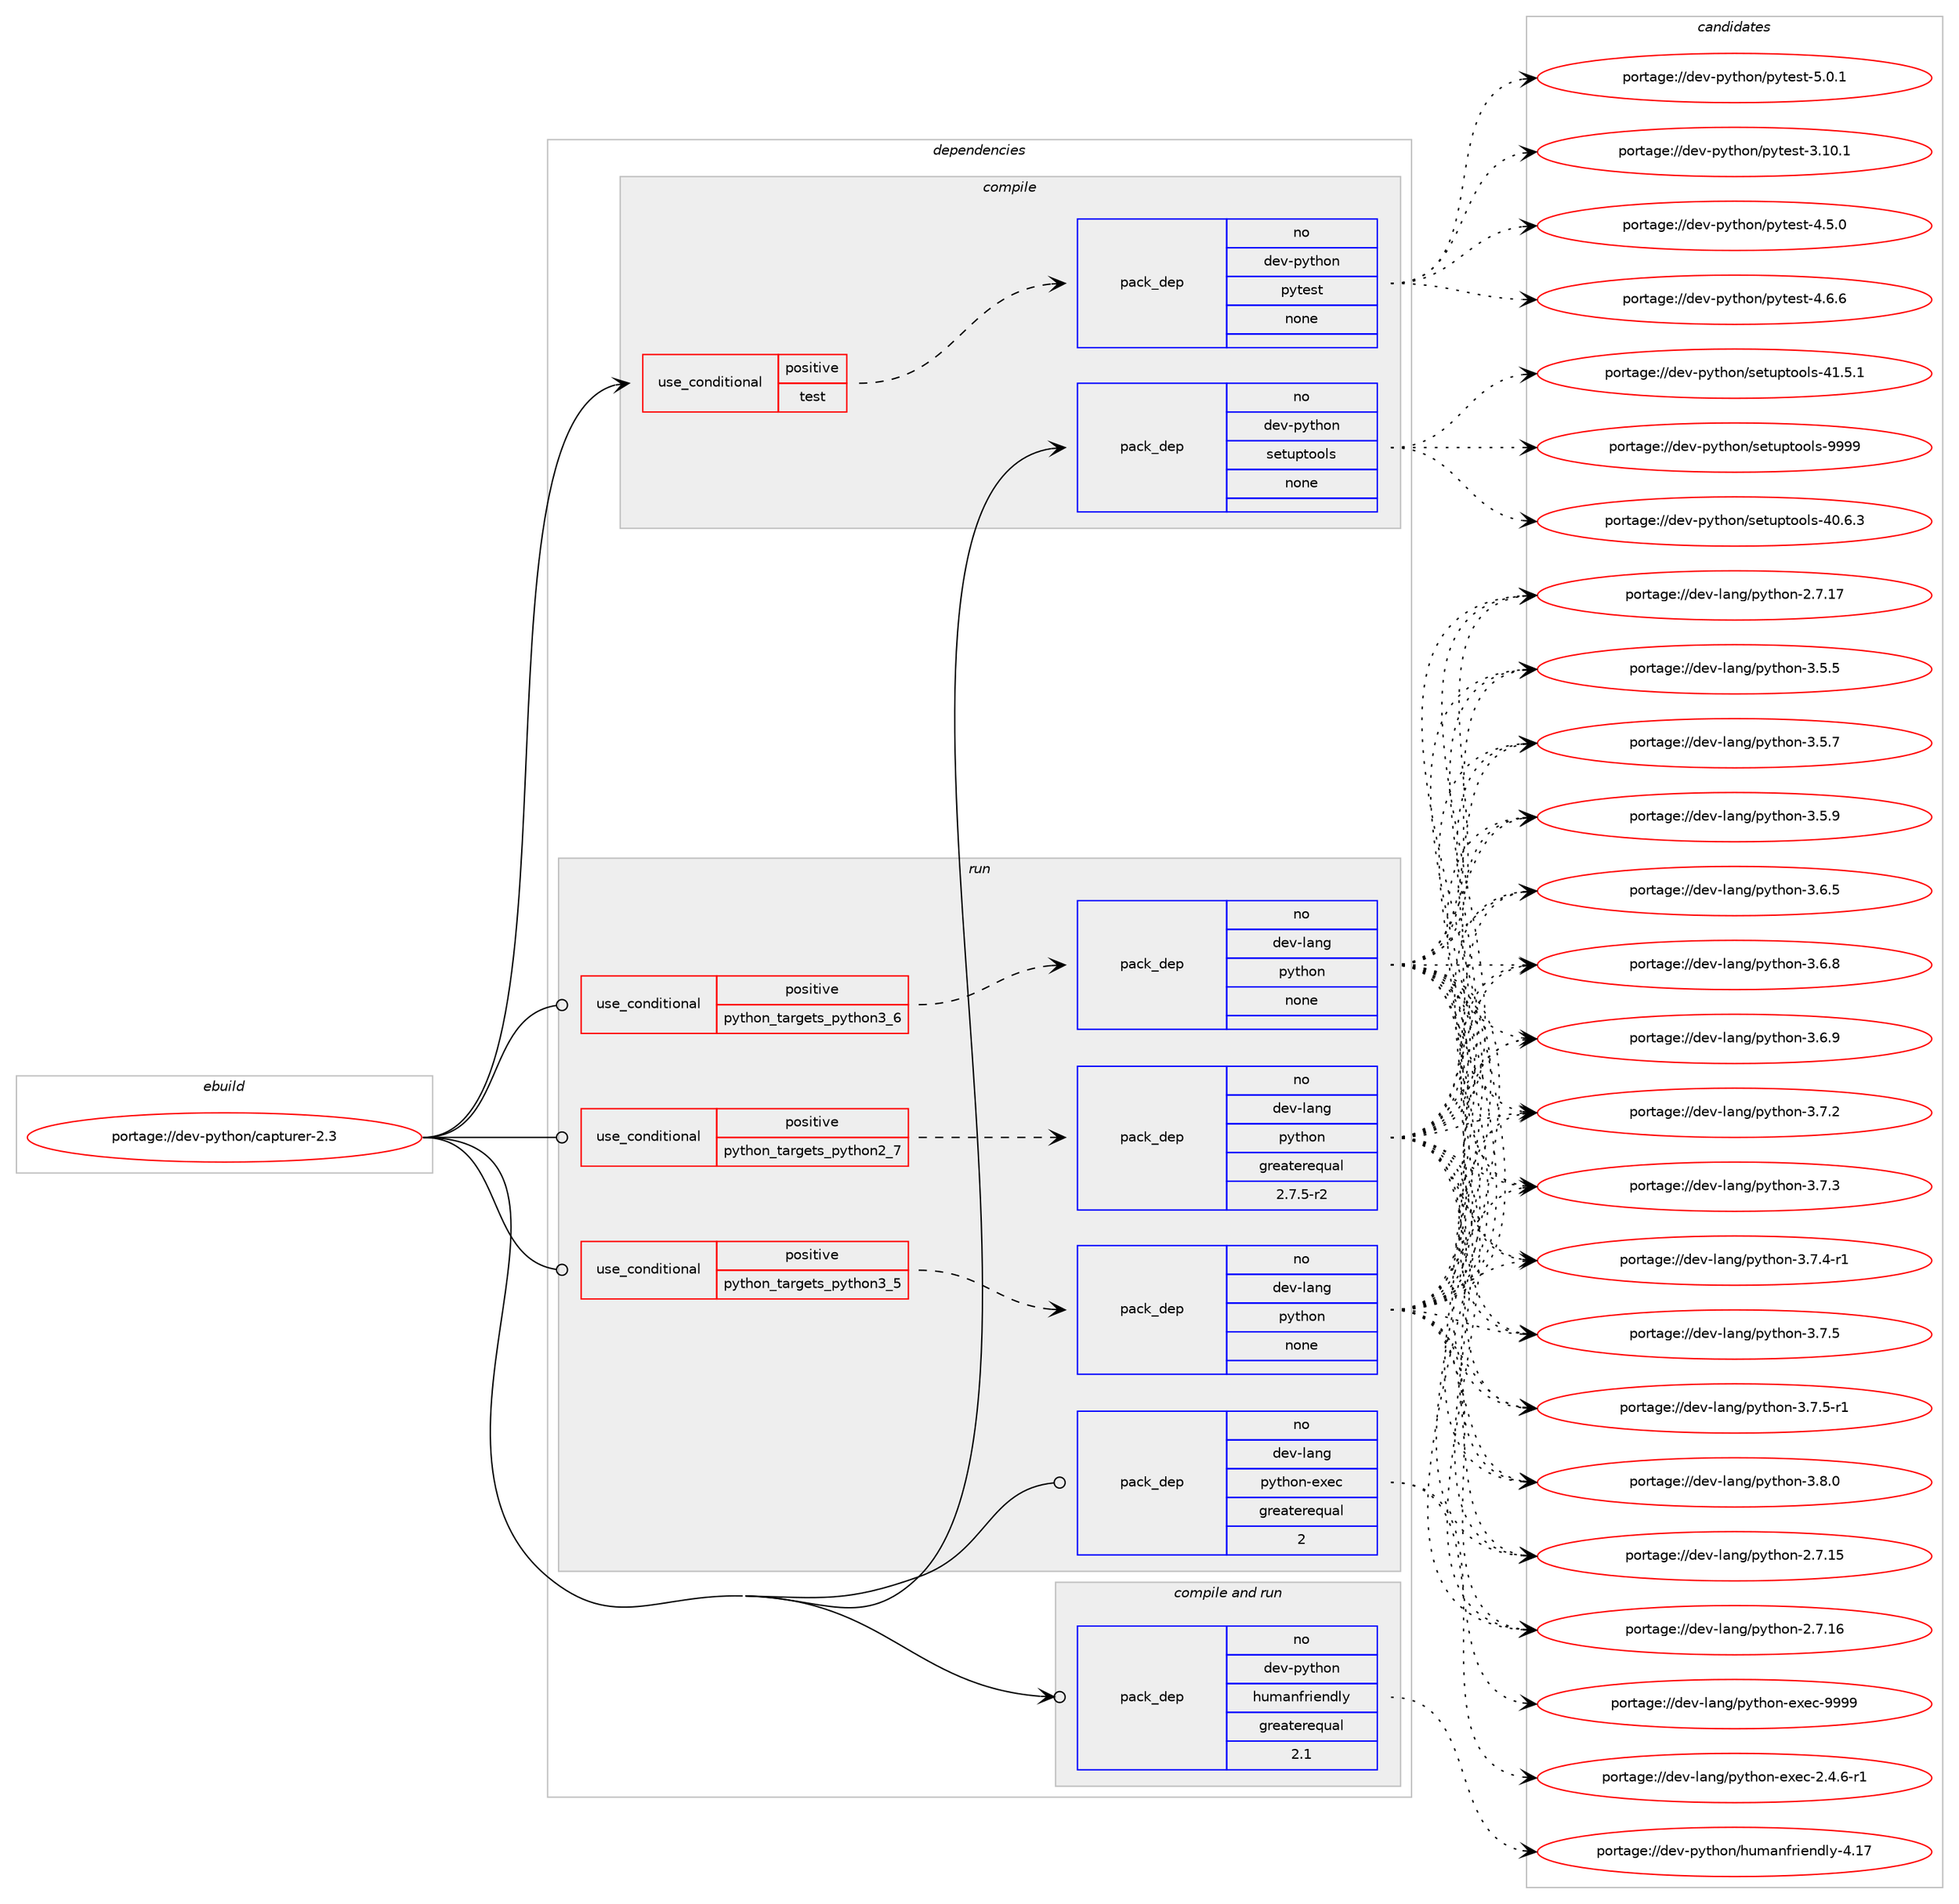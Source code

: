 digraph prolog {

# *************
# Graph options
# *************

newrank=true;
concentrate=true;
compound=true;
graph [rankdir=LR,fontname=Helvetica,fontsize=10,ranksep=1.5];#, ranksep=2.5, nodesep=0.2];
edge  [arrowhead=vee];
node  [fontname=Helvetica,fontsize=10];

# **********
# The ebuild
# **********

subgraph cluster_leftcol {
color=gray;
rank=same;
label=<<i>ebuild</i>>;
id [label="portage://dev-python/capturer-2.3", color=red, width=4, href="../dev-python/capturer-2.3.svg"];
}

# ****************
# The dependencies
# ****************

subgraph cluster_midcol {
color=gray;
label=<<i>dependencies</i>>;
subgraph cluster_compile {
fillcolor="#eeeeee";
style=filled;
label=<<i>compile</i>>;
subgraph cond26575 {
dependency133049 [label=<<TABLE BORDER="0" CELLBORDER="1" CELLSPACING="0" CELLPADDING="4"><TR><TD ROWSPAN="3" CELLPADDING="10">use_conditional</TD></TR><TR><TD>positive</TD></TR><TR><TD>test</TD></TR></TABLE>>, shape=none, color=red];
subgraph pack103162 {
dependency133050 [label=<<TABLE BORDER="0" CELLBORDER="1" CELLSPACING="0" CELLPADDING="4" WIDTH="220"><TR><TD ROWSPAN="6" CELLPADDING="30">pack_dep</TD></TR><TR><TD WIDTH="110">no</TD></TR><TR><TD>dev-python</TD></TR><TR><TD>pytest</TD></TR><TR><TD>none</TD></TR><TR><TD></TD></TR></TABLE>>, shape=none, color=blue];
}
dependency133049:e -> dependency133050:w [weight=20,style="dashed",arrowhead="vee"];
}
id:e -> dependency133049:w [weight=20,style="solid",arrowhead="vee"];
subgraph pack103163 {
dependency133051 [label=<<TABLE BORDER="0" CELLBORDER="1" CELLSPACING="0" CELLPADDING="4" WIDTH="220"><TR><TD ROWSPAN="6" CELLPADDING="30">pack_dep</TD></TR><TR><TD WIDTH="110">no</TD></TR><TR><TD>dev-python</TD></TR><TR><TD>setuptools</TD></TR><TR><TD>none</TD></TR><TR><TD></TD></TR></TABLE>>, shape=none, color=blue];
}
id:e -> dependency133051:w [weight=20,style="solid",arrowhead="vee"];
}
subgraph cluster_compileandrun {
fillcolor="#eeeeee";
style=filled;
label=<<i>compile and run</i>>;
subgraph pack103164 {
dependency133052 [label=<<TABLE BORDER="0" CELLBORDER="1" CELLSPACING="0" CELLPADDING="4" WIDTH="220"><TR><TD ROWSPAN="6" CELLPADDING="30">pack_dep</TD></TR><TR><TD WIDTH="110">no</TD></TR><TR><TD>dev-python</TD></TR><TR><TD>humanfriendly</TD></TR><TR><TD>greaterequal</TD></TR><TR><TD>2.1</TD></TR></TABLE>>, shape=none, color=blue];
}
id:e -> dependency133052:w [weight=20,style="solid",arrowhead="odotvee"];
}
subgraph cluster_run {
fillcolor="#eeeeee";
style=filled;
label=<<i>run</i>>;
subgraph cond26576 {
dependency133053 [label=<<TABLE BORDER="0" CELLBORDER="1" CELLSPACING="0" CELLPADDING="4"><TR><TD ROWSPAN="3" CELLPADDING="10">use_conditional</TD></TR><TR><TD>positive</TD></TR><TR><TD>python_targets_python2_7</TD></TR></TABLE>>, shape=none, color=red];
subgraph pack103165 {
dependency133054 [label=<<TABLE BORDER="0" CELLBORDER="1" CELLSPACING="0" CELLPADDING="4" WIDTH="220"><TR><TD ROWSPAN="6" CELLPADDING="30">pack_dep</TD></TR><TR><TD WIDTH="110">no</TD></TR><TR><TD>dev-lang</TD></TR><TR><TD>python</TD></TR><TR><TD>greaterequal</TD></TR><TR><TD>2.7.5-r2</TD></TR></TABLE>>, shape=none, color=blue];
}
dependency133053:e -> dependency133054:w [weight=20,style="dashed",arrowhead="vee"];
}
id:e -> dependency133053:w [weight=20,style="solid",arrowhead="odot"];
subgraph cond26577 {
dependency133055 [label=<<TABLE BORDER="0" CELLBORDER="1" CELLSPACING="0" CELLPADDING="4"><TR><TD ROWSPAN="3" CELLPADDING="10">use_conditional</TD></TR><TR><TD>positive</TD></TR><TR><TD>python_targets_python3_5</TD></TR></TABLE>>, shape=none, color=red];
subgraph pack103166 {
dependency133056 [label=<<TABLE BORDER="0" CELLBORDER="1" CELLSPACING="0" CELLPADDING="4" WIDTH="220"><TR><TD ROWSPAN="6" CELLPADDING="30">pack_dep</TD></TR><TR><TD WIDTH="110">no</TD></TR><TR><TD>dev-lang</TD></TR><TR><TD>python</TD></TR><TR><TD>none</TD></TR><TR><TD></TD></TR></TABLE>>, shape=none, color=blue];
}
dependency133055:e -> dependency133056:w [weight=20,style="dashed",arrowhead="vee"];
}
id:e -> dependency133055:w [weight=20,style="solid",arrowhead="odot"];
subgraph cond26578 {
dependency133057 [label=<<TABLE BORDER="0" CELLBORDER="1" CELLSPACING="0" CELLPADDING="4"><TR><TD ROWSPAN="3" CELLPADDING="10">use_conditional</TD></TR><TR><TD>positive</TD></TR><TR><TD>python_targets_python3_6</TD></TR></TABLE>>, shape=none, color=red];
subgraph pack103167 {
dependency133058 [label=<<TABLE BORDER="0" CELLBORDER="1" CELLSPACING="0" CELLPADDING="4" WIDTH="220"><TR><TD ROWSPAN="6" CELLPADDING="30">pack_dep</TD></TR><TR><TD WIDTH="110">no</TD></TR><TR><TD>dev-lang</TD></TR><TR><TD>python</TD></TR><TR><TD>none</TD></TR><TR><TD></TD></TR></TABLE>>, shape=none, color=blue];
}
dependency133057:e -> dependency133058:w [weight=20,style="dashed",arrowhead="vee"];
}
id:e -> dependency133057:w [weight=20,style="solid",arrowhead="odot"];
subgraph pack103168 {
dependency133059 [label=<<TABLE BORDER="0" CELLBORDER="1" CELLSPACING="0" CELLPADDING="4" WIDTH="220"><TR><TD ROWSPAN="6" CELLPADDING="30">pack_dep</TD></TR><TR><TD WIDTH="110">no</TD></TR><TR><TD>dev-lang</TD></TR><TR><TD>python-exec</TD></TR><TR><TD>greaterequal</TD></TR><TR><TD>2</TD></TR></TABLE>>, shape=none, color=blue];
}
id:e -> dependency133059:w [weight=20,style="solid",arrowhead="odot"];
}
}

# **************
# The candidates
# **************

subgraph cluster_choices {
rank=same;
color=gray;
label=<<i>candidates</i>>;

subgraph choice103162 {
color=black;
nodesep=1;
choiceportage100101118451121211161041111104711212111610111511645514649484649 [label="portage://dev-python/pytest-3.10.1", color=red, width=4,href="../dev-python/pytest-3.10.1.svg"];
choiceportage1001011184511212111610411111047112121116101115116455246534648 [label="portage://dev-python/pytest-4.5.0", color=red, width=4,href="../dev-python/pytest-4.5.0.svg"];
choiceportage1001011184511212111610411111047112121116101115116455246544654 [label="portage://dev-python/pytest-4.6.6", color=red, width=4,href="../dev-python/pytest-4.6.6.svg"];
choiceportage1001011184511212111610411111047112121116101115116455346484649 [label="portage://dev-python/pytest-5.0.1", color=red, width=4,href="../dev-python/pytest-5.0.1.svg"];
dependency133050:e -> choiceportage100101118451121211161041111104711212111610111511645514649484649:w [style=dotted,weight="100"];
dependency133050:e -> choiceportage1001011184511212111610411111047112121116101115116455246534648:w [style=dotted,weight="100"];
dependency133050:e -> choiceportage1001011184511212111610411111047112121116101115116455246544654:w [style=dotted,weight="100"];
dependency133050:e -> choiceportage1001011184511212111610411111047112121116101115116455346484649:w [style=dotted,weight="100"];
}
subgraph choice103163 {
color=black;
nodesep=1;
choiceportage100101118451121211161041111104711510111611711211611111110811545524846544651 [label="portage://dev-python/setuptools-40.6.3", color=red, width=4,href="../dev-python/setuptools-40.6.3.svg"];
choiceportage100101118451121211161041111104711510111611711211611111110811545524946534649 [label="portage://dev-python/setuptools-41.5.1", color=red, width=4,href="../dev-python/setuptools-41.5.1.svg"];
choiceportage10010111845112121116104111110471151011161171121161111111081154557575757 [label="portage://dev-python/setuptools-9999", color=red, width=4,href="../dev-python/setuptools-9999.svg"];
dependency133051:e -> choiceportage100101118451121211161041111104711510111611711211611111110811545524846544651:w [style=dotted,weight="100"];
dependency133051:e -> choiceportage100101118451121211161041111104711510111611711211611111110811545524946534649:w [style=dotted,weight="100"];
dependency133051:e -> choiceportage10010111845112121116104111110471151011161171121161111111081154557575757:w [style=dotted,weight="100"];
}
subgraph choice103164 {
color=black;
nodesep=1;
choiceportage1001011184511212111610411111047104117109971101021141051011101001081214552464955 [label="portage://dev-python/humanfriendly-4.17", color=red, width=4,href="../dev-python/humanfriendly-4.17.svg"];
dependency133052:e -> choiceportage1001011184511212111610411111047104117109971101021141051011101001081214552464955:w [style=dotted,weight="100"];
}
subgraph choice103165 {
color=black;
nodesep=1;
choiceportage10010111845108971101034711212111610411111045504655464953 [label="portage://dev-lang/python-2.7.15", color=red, width=4,href="../dev-lang/python-2.7.15.svg"];
choiceportage10010111845108971101034711212111610411111045504655464954 [label="portage://dev-lang/python-2.7.16", color=red, width=4,href="../dev-lang/python-2.7.16.svg"];
choiceportage10010111845108971101034711212111610411111045504655464955 [label="portage://dev-lang/python-2.7.17", color=red, width=4,href="../dev-lang/python-2.7.17.svg"];
choiceportage100101118451089711010347112121116104111110455146534653 [label="portage://dev-lang/python-3.5.5", color=red, width=4,href="../dev-lang/python-3.5.5.svg"];
choiceportage100101118451089711010347112121116104111110455146534655 [label="portage://dev-lang/python-3.5.7", color=red, width=4,href="../dev-lang/python-3.5.7.svg"];
choiceportage100101118451089711010347112121116104111110455146534657 [label="portage://dev-lang/python-3.5.9", color=red, width=4,href="../dev-lang/python-3.5.9.svg"];
choiceportage100101118451089711010347112121116104111110455146544653 [label="portage://dev-lang/python-3.6.5", color=red, width=4,href="../dev-lang/python-3.6.5.svg"];
choiceportage100101118451089711010347112121116104111110455146544656 [label="portage://dev-lang/python-3.6.8", color=red, width=4,href="../dev-lang/python-3.6.8.svg"];
choiceportage100101118451089711010347112121116104111110455146544657 [label="portage://dev-lang/python-3.6.9", color=red, width=4,href="../dev-lang/python-3.6.9.svg"];
choiceportage100101118451089711010347112121116104111110455146554650 [label="portage://dev-lang/python-3.7.2", color=red, width=4,href="../dev-lang/python-3.7.2.svg"];
choiceportage100101118451089711010347112121116104111110455146554651 [label="portage://dev-lang/python-3.7.3", color=red, width=4,href="../dev-lang/python-3.7.3.svg"];
choiceportage1001011184510897110103471121211161041111104551465546524511449 [label="portage://dev-lang/python-3.7.4-r1", color=red, width=4,href="../dev-lang/python-3.7.4-r1.svg"];
choiceportage100101118451089711010347112121116104111110455146554653 [label="portage://dev-lang/python-3.7.5", color=red, width=4,href="../dev-lang/python-3.7.5.svg"];
choiceportage1001011184510897110103471121211161041111104551465546534511449 [label="portage://dev-lang/python-3.7.5-r1", color=red, width=4,href="../dev-lang/python-3.7.5-r1.svg"];
choiceportage100101118451089711010347112121116104111110455146564648 [label="portage://dev-lang/python-3.8.0", color=red, width=4,href="../dev-lang/python-3.8.0.svg"];
dependency133054:e -> choiceportage10010111845108971101034711212111610411111045504655464953:w [style=dotted,weight="100"];
dependency133054:e -> choiceportage10010111845108971101034711212111610411111045504655464954:w [style=dotted,weight="100"];
dependency133054:e -> choiceportage10010111845108971101034711212111610411111045504655464955:w [style=dotted,weight="100"];
dependency133054:e -> choiceportage100101118451089711010347112121116104111110455146534653:w [style=dotted,weight="100"];
dependency133054:e -> choiceportage100101118451089711010347112121116104111110455146534655:w [style=dotted,weight="100"];
dependency133054:e -> choiceportage100101118451089711010347112121116104111110455146534657:w [style=dotted,weight="100"];
dependency133054:e -> choiceportage100101118451089711010347112121116104111110455146544653:w [style=dotted,weight="100"];
dependency133054:e -> choiceportage100101118451089711010347112121116104111110455146544656:w [style=dotted,weight="100"];
dependency133054:e -> choiceportage100101118451089711010347112121116104111110455146544657:w [style=dotted,weight="100"];
dependency133054:e -> choiceportage100101118451089711010347112121116104111110455146554650:w [style=dotted,weight="100"];
dependency133054:e -> choiceportage100101118451089711010347112121116104111110455146554651:w [style=dotted,weight="100"];
dependency133054:e -> choiceportage1001011184510897110103471121211161041111104551465546524511449:w [style=dotted,weight="100"];
dependency133054:e -> choiceportage100101118451089711010347112121116104111110455146554653:w [style=dotted,weight="100"];
dependency133054:e -> choiceportage1001011184510897110103471121211161041111104551465546534511449:w [style=dotted,weight="100"];
dependency133054:e -> choiceportage100101118451089711010347112121116104111110455146564648:w [style=dotted,weight="100"];
}
subgraph choice103166 {
color=black;
nodesep=1;
choiceportage10010111845108971101034711212111610411111045504655464953 [label="portage://dev-lang/python-2.7.15", color=red, width=4,href="../dev-lang/python-2.7.15.svg"];
choiceportage10010111845108971101034711212111610411111045504655464954 [label="portage://dev-lang/python-2.7.16", color=red, width=4,href="../dev-lang/python-2.7.16.svg"];
choiceportage10010111845108971101034711212111610411111045504655464955 [label="portage://dev-lang/python-2.7.17", color=red, width=4,href="../dev-lang/python-2.7.17.svg"];
choiceportage100101118451089711010347112121116104111110455146534653 [label="portage://dev-lang/python-3.5.5", color=red, width=4,href="../dev-lang/python-3.5.5.svg"];
choiceportage100101118451089711010347112121116104111110455146534655 [label="portage://dev-lang/python-3.5.7", color=red, width=4,href="../dev-lang/python-3.5.7.svg"];
choiceportage100101118451089711010347112121116104111110455146534657 [label="portage://dev-lang/python-3.5.9", color=red, width=4,href="../dev-lang/python-3.5.9.svg"];
choiceportage100101118451089711010347112121116104111110455146544653 [label="portage://dev-lang/python-3.6.5", color=red, width=4,href="../dev-lang/python-3.6.5.svg"];
choiceportage100101118451089711010347112121116104111110455146544656 [label="portage://dev-lang/python-3.6.8", color=red, width=4,href="../dev-lang/python-3.6.8.svg"];
choiceportage100101118451089711010347112121116104111110455146544657 [label="portage://dev-lang/python-3.6.9", color=red, width=4,href="../dev-lang/python-3.6.9.svg"];
choiceportage100101118451089711010347112121116104111110455146554650 [label="portage://dev-lang/python-3.7.2", color=red, width=4,href="../dev-lang/python-3.7.2.svg"];
choiceportage100101118451089711010347112121116104111110455146554651 [label="portage://dev-lang/python-3.7.3", color=red, width=4,href="../dev-lang/python-3.7.3.svg"];
choiceportage1001011184510897110103471121211161041111104551465546524511449 [label="portage://dev-lang/python-3.7.4-r1", color=red, width=4,href="../dev-lang/python-3.7.4-r1.svg"];
choiceportage100101118451089711010347112121116104111110455146554653 [label="portage://dev-lang/python-3.7.5", color=red, width=4,href="../dev-lang/python-3.7.5.svg"];
choiceportage1001011184510897110103471121211161041111104551465546534511449 [label="portage://dev-lang/python-3.7.5-r1", color=red, width=4,href="../dev-lang/python-3.7.5-r1.svg"];
choiceportage100101118451089711010347112121116104111110455146564648 [label="portage://dev-lang/python-3.8.0", color=red, width=4,href="../dev-lang/python-3.8.0.svg"];
dependency133056:e -> choiceportage10010111845108971101034711212111610411111045504655464953:w [style=dotted,weight="100"];
dependency133056:e -> choiceportage10010111845108971101034711212111610411111045504655464954:w [style=dotted,weight="100"];
dependency133056:e -> choiceportage10010111845108971101034711212111610411111045504655464955:w [style=dotted,weight="100"];
dependency133056:e -> choiceportage100101118451089711010347112121116104111110455146534653:w [style=dotted,weight="100"];
dependency133056:e -> choiceportage100101118451089711010347112121116104111110455146534655:w [style=dotted,weight="100"];
dependency133056:e -> choiceportage100101118451089711010347112121116104111110455146534657:w [style=dotted,weight="100"];
dependency133056:e -> choiceportage100101118451089711010347112121116104111110455146544653:w [style=dotted,weight="100"];
dependency133056:e -> choiceportage100101118451089711010347112121116104111110455146544656:w [style=dotted,weight="100"];
dependency133056:e -> choiceportage100101118451089711010347112121116104111110455146544657:w [style=dotted,weight="100"];
dependency133056:e -> choiceportage100101118451089711010347112121116104111110455146554650:w [style=dotted,weight="100"];
dependency133056:e -> choiceportage100101118451089711010347112121116104111110455146554651:w [style=dotted,weight="100"];
dependency133056:e -> choiceportage1001011184510897110103471121211161041111104551465546524511449:w [style=dotted,weight="100"];
dependency133056:e -> choiceportage100101118451089711010347112121116104111110455146554653:w [style=dotted,weight="100"];
dependency133056:e -> choiceportage1001011184510897110103471121211161041111104551465546534511449:w [style=dotted,weight="100"];
dependency133056:e -> choiceportage100101118451089711010347112121116104111110455146564648:w [style=dotted,weight="100"];
}
subgraph choice103167 {
color=black;
nodesep=1;
choiceportage10010111845108971101034711212111610411111045504655464953 [label="portage://dev-lang/python-2.7.15", color=red, width=4,href="../dev-lang/python-2.7.15.svg"];
choiceportage10010111845108971101034711212111610411111045504655464954 [label="portage://dev-lang/python-2.7.16", color=red, width=4,href="../dev-lang/python-2.7.16.svg"];
choiceportage10010111845108971101034711212111610411111045504655464955 [label="portage://dev-lang/python-2.7.17", color=red, width=4,href="../dev-lang/python-2.7.17.svg"];
choiceportage100101118451089711010347112121116104111110455146534653 [label="portage://dev-lang/python-3.5.5", color=red, width=4,href="../dev-lang/python-3.5.5.svg"];
choiceportage100101118451089711010347112121116104111110455146534655 [label="portage://dev-lang/python-3.5.7", color=red, width=4,href="../dev-lang/python-3.5.7.svg"];
choiceportage100101118451089711010347112121116104111110455146534657 [label="portage://dev-lang/python-3.5.9", color=red, width=4,href="../dev-lang/python-3.5.9.svg"];
choiceportage100101118451089711010347112121116104111110455146544653 [label="portage://dev-lang/python-3.6.5", color=red, width=4,href="../dev-lang/python-3.6.5.svg"];
choiceportage100101118451089711010347112121116104111110455146544656 [label="portage://dev-lang/python-3.6.8", color=red, width=4,href="../dev-lang/python-3.6.8.svg"];
choiceportage100101118451089711010347112121116104111110455146544657 [label="portage://dev-lang/python-3.6.9", color=red, width=4,href="../dev-lang/python-3.6.9.svg"];
choiceportage100101118451089711010347112121116104111110455146554650 [label="portage://dev-lang/python-3.7.2", color=red, width=4,href="../dev-lang/python-3.7.2.svg"];
choiceportage100101118451089711010347112121116104111110455146554651 [label="portage://dev-lang/python-3.7.3", color=red, width=4,href="../dev-lang/python-3.7.3.svg"];
choiceportage1001011184510897110103471121211161041111104551465546524511449 [label="portage://dev-lang/python-3.7.4-r1", color=red, width=4,href="../dev-lang/python-3.7.4-r1.svg"];
choiceportage100101118451089711010347112121116104111110455146554653 [label="portage://dev-lang/python-3.7.5", color=red, width=4,href="../dev-lang/python-3.7.5.svg"];
choiceportage1001011184510897110103471121211161041111104551465546534511449 [label="portage://dev-lang/python-3.7.5-r1", color=red, width=4,href="../dev-lang/python-3.7.5-r1.svg"];
choiceportage100101118451089711010347112121116104111110455146564648 [label="portage://dev-lang/python-3.8.0", color=red, width=4,href="../dev-lang/python-3.8.0.svg"];
dependency133058:e -> choiceportage10010111845108971101034711212111610411111045504655464953:w [style=dotted,weight="100"];
dependency133058:e -> choiceportage10010111845108971101034711212111610411111045504655464954:w [style=dotted,weight="100"];
dependency133058:e -> choiceportage10010111845108971101034711212111610411111045504655464955:w [style=dotted,weight="100"];
dependency133058:e -> choiceportage100101118451089711010347112121116104111110455146534653:w [style=dotted,weight="100"];
dependency133058:e -> choiceportage100101118451089711010347112121116104111110455146534655:w [style=dotted,weight="100"];
dependency133058:e -> choiceportage100101118451089711010347112121116104111110455146534657:w [style=dotted,weight="100"];
dependency133058:e -> choiceportage100101118451089711010347112121116104111110455146544653:w [style=dotted,weight="100"];
dependency133058:e -> choiceportage100101118451089711010347112121116104111110455146544656:w [style=dotted,weight="100"];
dependency133058:e -> choiceportage100101118451089711010347112121116104111110455146544657:w [style=dotted,weight="100"];
dependency133058:e -> choiceportage100101118451089711010347112121116104111110455146554650:w [style=dotted,weight="100"];
dependency133058:e -> choiceportage100101118451089711010347112121116104111110455146554651:w [style=dotted,weight="100"];
dependency133058:e -> choiceportage1001011184510897110103471121211161041111104551465546524511449:w [style=dotted,weight="100"];
dependency133058:e -> choiceportage100101118451089711010347112121116104111110455146554653:w [style=dotted,weight="100"];
dependency133058:e -> choiceportage1001011184510897110103471121211161041111104551465546534511449:w [style=dotted,weight="100"];
dependency133058:e -> choiceportage100101118451089711010347112121116104111110455146564648:w [style=dotted,weight="100"];
}
subgraph choice103168 {
color=black;
nodesep=1;
choiceportage10010111845108971101034711212111610411111045101120101994550465246544511449 [label="portage://dev-lang/python-exec-2.4.6-r1", color=red, width=4,href="../dev-lang/python-exec-2.4.6-r1.svg"];
choiceportage10010111845108971101034711212111610411111045101120101994557575757 [label="portage://dev-lang/python-exec-9999", color=red, width=4,href="../dev-lang/python-exec-9999.svg"];
dependency133059:e -> choiceportage10010111845108971101034711212111610411111045101120101994550465246544511449:w [style=dotted,weight="100"];
dependency133059:e -> choiceportage10010111845108971101034711212111610411111045101120101994557575757:w [style=dotted,weight="100"];
}
}

}
